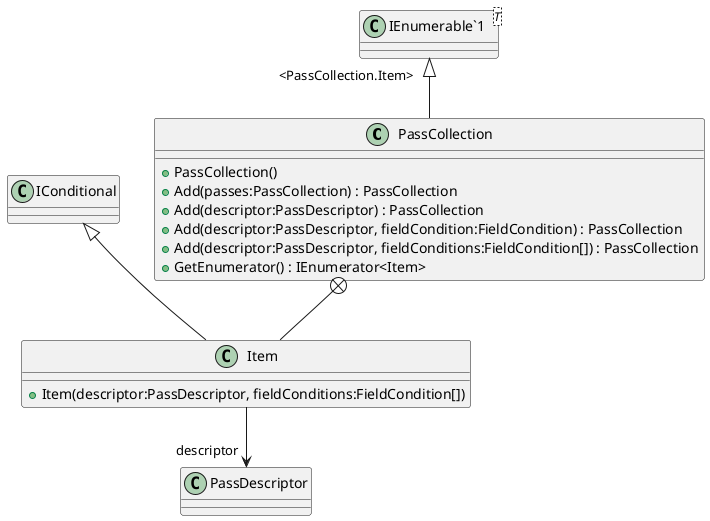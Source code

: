 @startuml
class PassCollection {
    + PassCollection()
    + Add(passes:PassCollection) : PassCollection
    + Add(descriptor:PassDescriptor) : PassCollection
    + Add(descriptor:PassDescriptor, fieldCondition:FieldCondition) : PassCollection
    + Add(descriptor:PassDescriptor, fieldConditions:FieldCondition[]) : PassCollection
    + GetEnumerator() : IEnumerator<Item>
}
class "IEnumerable`1"<T> {
}
class Item {
    + Item(descriptor:PassDescriptor, fieldConditions:FieldCondition[])
}
"IEnumerable`1" "<PassCollection.Item>" <|-- PassCollection
PassCollection +-- Item
IConditional <|-- Item
Item --> "descriptor" PassDescriptor
@enduml
